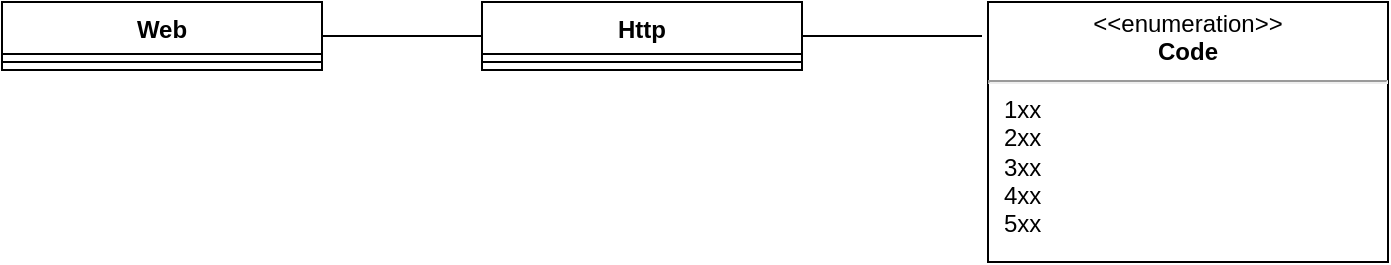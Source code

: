 <mxfile version="20.0.4"><diagram id="BCE5oboY61aA7qoqZ4Ck" name="Page-1"><mxGraphModel dx="868" dy="508" grid="1" gridSize="10" guides="1" tooltips="1" connect="1" arrows="1" fold="1" page="1" pageScale="1" pageWidth="827" pageHeight="1169" math="0" shadow="0"><root><mxCell id="0"/><mxCell id="1" parent="0"/><mxCell id="Q33M-rjeGXbdTByMosbt-1" value="Http" style="swimlane;fontStyle=1;align=center;verticalAlign=top;childLayout=stackLayout;horizontal=1;startSize=26;horizontalStack=0;resizeParent=1;resizeParentMax=0;resizeLast=0;collapsible=1;marginBottom=0;" vertex="1" parent="1"><mxGeometry x="320" y="240" width="160" height="34" as="geometry"/></mxCell><mxCell id="Q33M-rjeGXbdTByMosbt-3" value="" style="line;strokeWidth=1;fillColor=none;align=left;verticalAlign=middle;spacingTop=-1;spacingLeft=3;spacingRight=3;rotatable=0;labelPosition=right;points=[];portConstraint=eastwest;" vertex="1" parent="Q33M-rjeGXbdTByMosbt-1"><mxGeometry y="26" width="160" height="8" as="geometry"/></mxCell><mxCell id="Q33M-rjeGXbdTByMosbt-5" value="Web" style="swimlane;fontStyle=1;align=center;verticalAlign=top;childLayout=stackLayout;horizontal=1;startSize=26;horizontalStack=0;resizeParent=1;resizeParentMax=0;resizeLast=0;collapsible=1;marginBottom=0;" vertex="1" parent="1"><mxGeometry x="80" y="240" width="160" height="34" as="geometry"/></mxCell><mxCell id="Q33M-rjeGXbdTByMosbt-7" value="" style="line;strokeWidth=1;fillColor=none;align=left;verticalAlign=middle;spacingTop=-1;spacingLeft=3;spacingRight=3;rotatable=0;labelPosition=right;points=[];portConstraint=eastwest;" vertex="1" parent="Q33M-rjeGXbdTByMosbt-5"><mxGeometry y="26" width="160" height="8" as="geometry"/></mxCell><mxCell id="Q33M-rjeGXbdTByMosbt-9" value="" style="endArrow=none;endFill=0;html=1;edgeStyle=orthogonalEdgeStyle;align=left;verticalAlign=top;rounded=0;exitX=1;exitY=0.5;exitDx=0;exitDy=0;entryX=0;entryY=0.5;entryDx=0;entryDy=0;" edge="1" parent="1" source="Q33M-rjeGXbdTByMosbt-5" target="Q33M-rjeGXbdTByMosbt-1"><mxGeometry x="-1" relative="1" as="geometry"><mxPoint x="330" y="260" as="sourcePoint"/><mxPoint x="490" y="260" as="targetPoint"/></mxGeometry></mxCell><mxCell id="Q33M-rjeGXbdTByMosbt-13" value="&lt;p style=&quot;margin:0px;margin-top:4px;text-align:center;&quot;&gt;&amp;lt;&amp;lt;enumeration&amp;gt;&amp;gt;&lt;br&gt;&lt;b&gt;Code&lt;/b&gt;&lt;br&gt;&lt;/p&gt;&lt;hr&gt;&lt;p style=&quot;margin:0px;margin-left:8px;text-align:left;&quot;&gt;1xx&lt;br&gt;2xx&lt;/p&gt;&lt;p style=&quot;margin:0px;margin-left:8px;text-align:left;&quot;&gt;3xx&lt;/p&gt;&lt;p style=&quot;margin:0px;margin-left:8px;text-align:left;&quot;&gt;4xx&lt;/p&gt;&lt;p style=&quot;margin:0px;margin-left:8px;text-align:left;&quot;&gt;5xx&lt;/p&gt;" style="shape=rect;html=1;overflow=fill;whiteSpace=wrap;" vertex="1" parent="1"><mxGeometry x="573" y="240" width="200" height="130" as="geometry"/></mxCell><mxCell id="Q33M-rjeGXbdTByMosbt-14" value="" style="endArrow=none;endFill=0;html=1;edgeStyle=orthogonalEdgeStyle;align=left;verticalAlign=top;rounded=0;exitX=1;exitY=0.5;exitDx=0;exitDy=0;" edge="1" parent="1" source="Q33M-rjeGXbdTByMosbt-1"><mxGeometry x="-1" relative="1" as="geometry"><mxPoint x="288" y="319" as="sourcePoint"/><mxPoint x="570" y="257" as="targetPoint"/></mxGeometry></mxCell></root></mxGraphModel></diagram></mxfile>